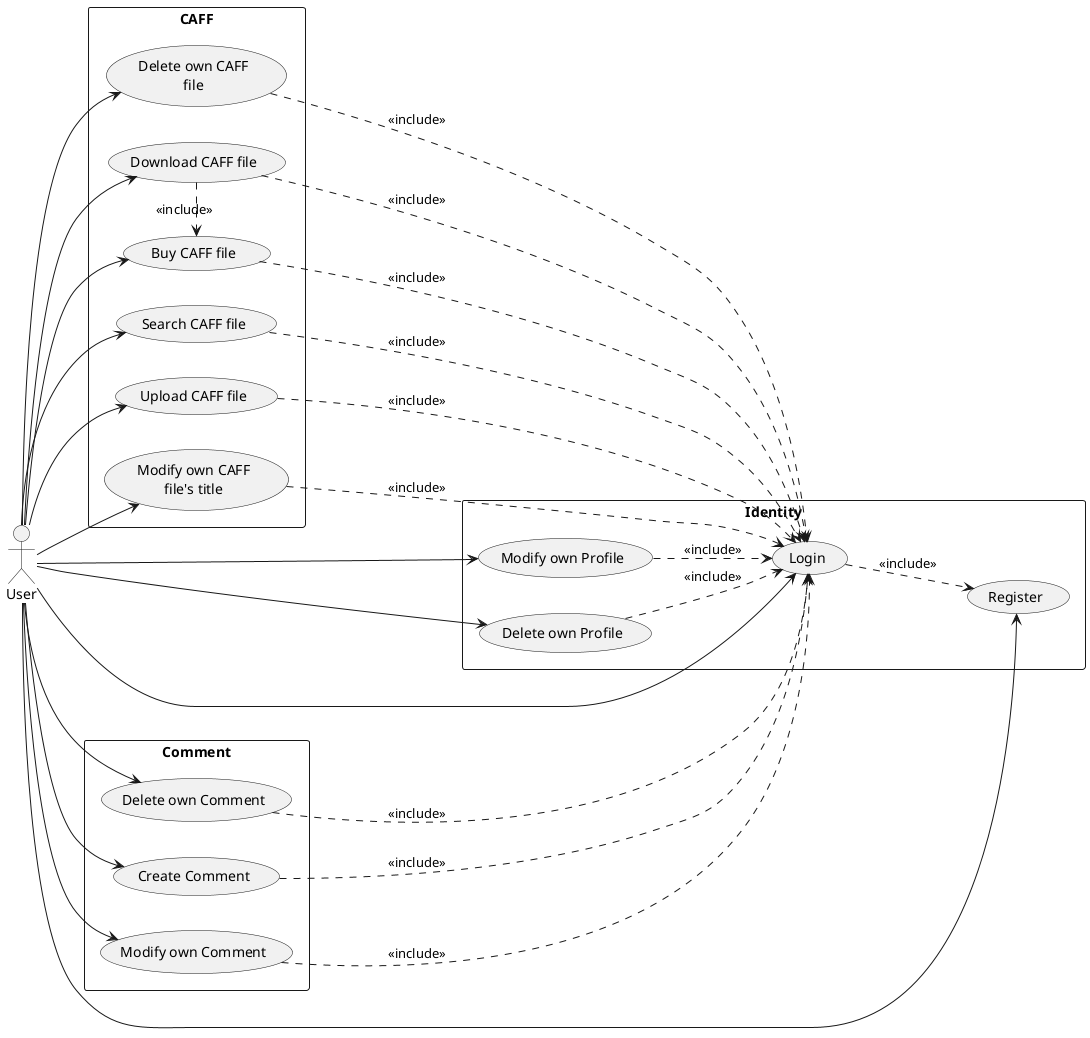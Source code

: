 @startuml usecase_user
left to right direction

rectangle Identity{
  (Modify own Profile) as ModifyOwnProfile
  (Delete own Profile) as DeleteOwnProfile
  (Login) .down.> (Register) : <<include>>
  (ModifyOwnProfile) .down.> (Login) : <<include>>
  (DeleteOwnProfile) .down.> (Login) : <<include>>
}

User --> (Login)
User --> (Register)
User --> ModifyOwnProfile
User --> DeleteOwnProfile

rectangle CAFF {
  (Buy CAFF file) as BuyCAFF
  (Download CAFF file) as DownloadCAFF
  (Search CAFF file) as SearchCAFF
  (Upload CAFF file) as UploadCAFF
  (Modify own CAFF\nfile's title) as ModifyOwnCAFF
  (Delete own CAFF\nfile) as DeleteOwnCAFF
  BuyCAFF ....> (Login) : <<include>>
  DownloadCAFF ....> (Login) : <<include>>
  SearchCAFF ....> (Login) : <<include>>
  UploadCAFF ....> (Login) : <<include>>
  ModifyOwnCAFF ....> (Login) : <<include>>
  DeleteOwnCAFF ....> (Login) : <<include>>

  DownloadCAFF .> BuyCAFF : <<include>>
}

User --> BuyCAFF
User --> DownloadCAFF
User --> SearchCAFF
User --> UploadCAFF
User --> ModifyOwnCAFF
User --> DeleteOwnCAFF

rectangle Comment {
  (Create Comment) as CreateComment
  (Modify own Comment) as ModifyOwnComment
  (Delete own Comment) as DeleteOwnComment
  CreateComment ..> (Login) : <<include>>
  ModifyOwnComment ..> (Login) : <<include>>
  DeleteOwnComment ..> (Login) : <<include>>
}

User -down-> CreateComment
User -down-> ModifyOwnComment
User -down-> DeleteOwnComment

@enduml
